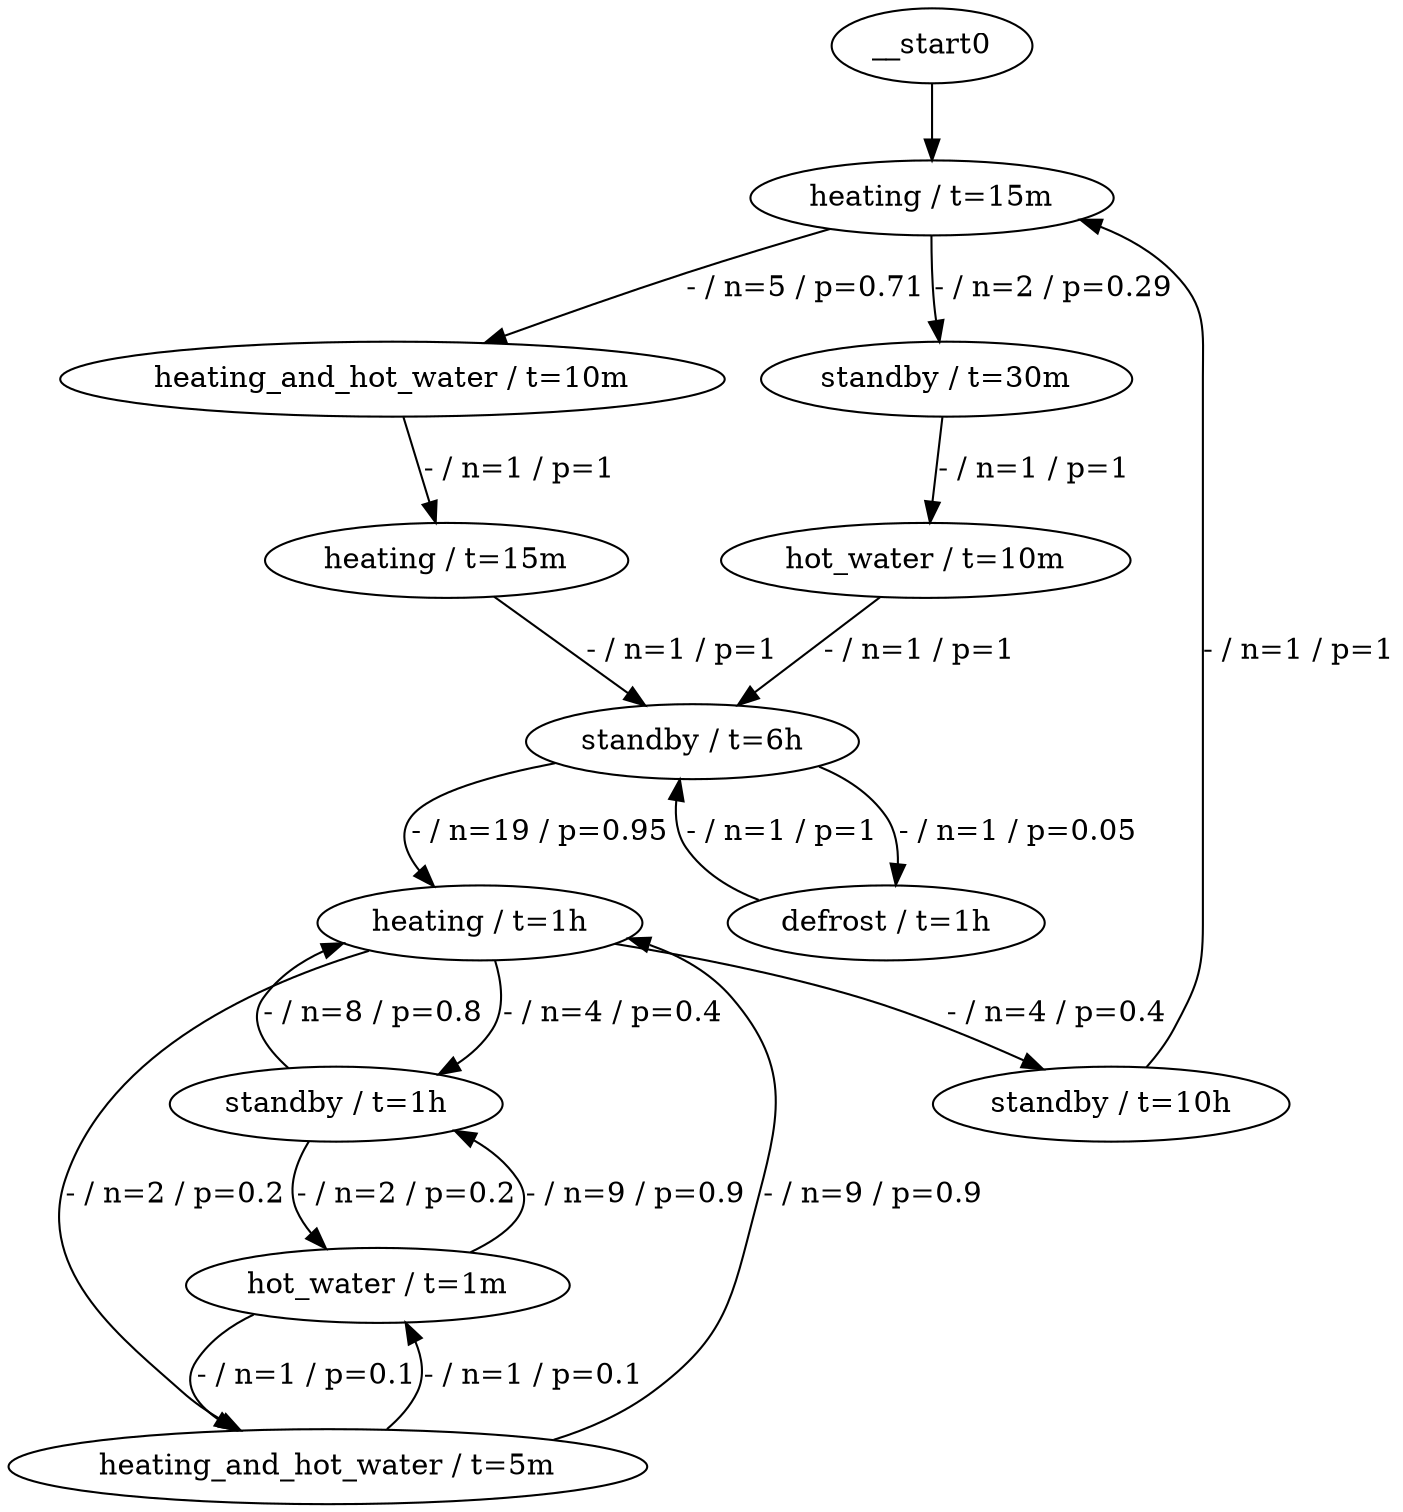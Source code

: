 // SPDX-FileCopyrightText: 2025-2025 The Heat Pump Mining Authors, see AUTHORS.md
//
// SPDX-License-Identifier: CC-BY-4.0
digraph g {
  m_h1 [
    label="heating / t=15m";
  ];
  m_hhw [
    label="heating_and_hot_water / t=10m";
  ];
  m_h2 [
    label="heating / t=15m";
  ];
  m_s [
    label="standby / t=30m";
  ];
  m_hw [
    label="hot_water / t=10m";
  ];
  d_s [
    label="standby / t=6h";
  ];
  d_d [
    label="defrost / t=1h";
  ];
  e_h [
    label="heating / t=1h";
  ];
  e_s [
    label="standby / t=1h";
  ];
  e_hhw [
    label="heating_and_hot_water / t=5m";
  ];
  e_hw [
    label="hot_water / t=1m";
  ];
  n_s [
    label="standby / t=10h";
  ];
  // weekday morning routine
  m_h1 -> m_hhw [
    label="- / n=5 / p=0.71";
  ];
  m_hhw -> m_h2 [
    label="- / n=1 / p=1";
  ];
  m_h2 -> d_s [
    label="- / n=1 / p=1";
  ];
  // weekend morning routine
  m_h1 -> m_s [
    label="- / n=2 / p=0.29";
  ];
  m_s -> m_hw [
    label="- / n=1 / p=1";
  ];
  m_hw -> d_s [
    label="- / n=1 / p=1";
  ];
  // daytime defrosting
  d_s -> d_d [
    label="- / n=1 / p=0.05";
  ];
  d_d -> d_s [
    label="- / n=1 / p=1";
  ];
  d_s -> e_h [
    label="- / n=19 / p=0.95";
  ];
  // evening activities
  e_h -> e_s [
    label="- / n=4 / p=0.4";
  ];
  e_h -> e_hhw [
    label="- / n=2 / p=0.2";
  ];
  e_h -> n_s [
    label="- / n=4 / p=0.4";
  ];
  e_s -> e_h [
    label="- / n=8 / p=0.8";
  ];
  e_s -> e_hw [
    label="- / n=2 / p=0.2";
  ];
  e_hw -> e_s [
    label="- / n=9 / p=0.9";
  ];
  e_hw -> e_hhw [
    label="- / n=1 / p=0.1";
  ];
  e_hhw -> e_h [
    label="- / n=9 / p=0.9";
  ];
  e_hhw -> e_hw [
    label="- / n=1 / p=0.1";
  ];
  // night
  n_s -> m_h1 [
    label="- / n=1 / p=1";
  ];
  __start0 -> m_h1;
}
